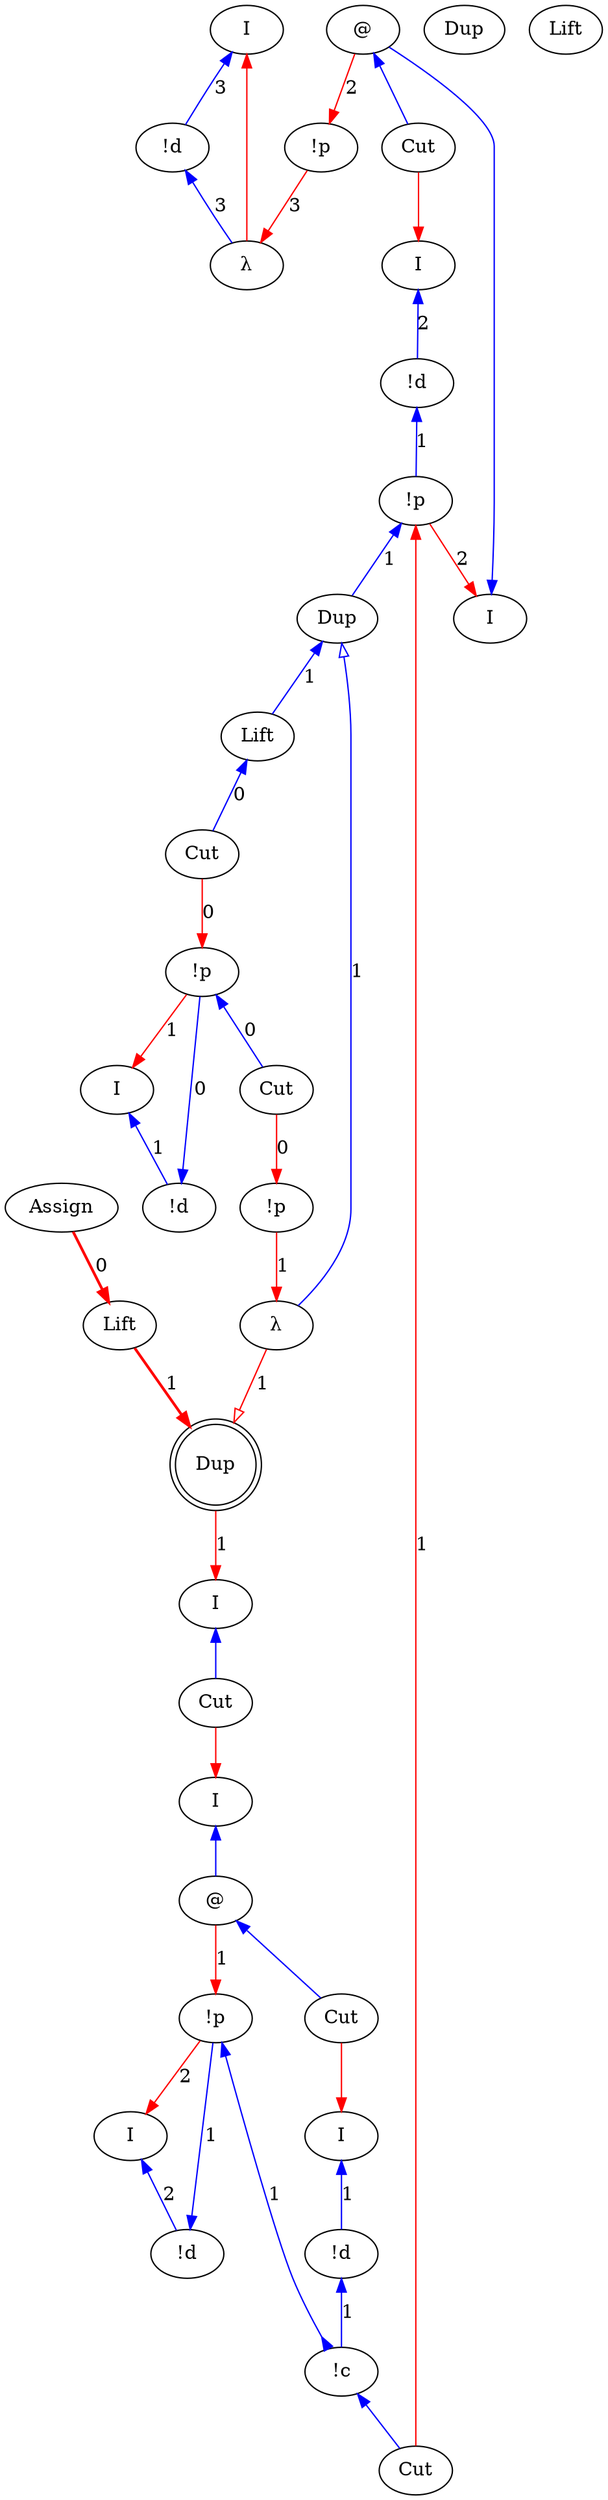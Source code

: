 digraph {
rankdir="TB"
"I0" [label="I"]
"!d1" [label="!d"]
"λ2" [label="λ"]
"!p3" [label="!p"]
"I4" [label="I"]
"@5" [label="@"]
"I6" [label="I"]
"!d7" [label="!d"]
"Cut8" [label="Cut"]
"!p9" [label="!p"]
"I10" [label="I"]
"I11" [label="I"]
"!d12" [label="!d"]
"!p13" [label="!p"]
"I14" [label="I"]
"@15" [label="@"]
"I16" [label="I"]
"!d17" [label="!d"]
"Cut18" [label="Cut"]
"!c19" [label="!c"]
"I20" [label="I"]
"!d21" [label="!d"]
"!p22" [label="!p"]
"Assign23" [label="Assign"]
"Cut24" [label="Cut"]
"Cut25" [label="Cut"]
"!p26" [label="!p"]
"Cut27" [label="Cut"]
"λ28" [label="λ"]
"Dup29" [label="Dup"]
"Dup30" [label="Dup"]
"Dup31" [label="Dup",shape=doublecircle]
"Lift32" [label="Lift"]
"Lift33" [label="Lift"]
"Lift34" [label="Lift"]
"Cut35" [label="Cut"]
"Dup30" -> "Lift33"[color=blue,weight=1,tooltip="h101",label="1",arrowtail=normal,arrowhead=none,dir=both]
"Dup30" -> "λ28"[color=blue,weight=1,tooltip="h105",label="1",arrowtail=onormal,arrowhead=none,dir=both]
"Lift33" -> "Cut35"[color=blue,weight=1,tooltip="h109",label="0",arrowtail=normal,arrowhead=none,dir=both]
"!p9" -> "Dup30"[color=blue,weight=1,tooltip="h34",label="1",arrowtail=normal,arrowhead=none,dir=both]
"!d7" -> "!p9"[color=blue,weight=1,tooltip="hf65",label="1",arrowtail=normal,arrowhead=none,dir=both]
"I6" -> "!d7"[color=blue,weight=1,tooltip="hret73",label="2",arrowtail=normal,arrowhead=none,dir=both]
"!d1" -> "λ2"[color=blue,weight=1,tooltip="i81",label="3",arrowtail=normal,arrowhead=none,dir=both]
"I0" -> "!d1"[color=blue,weight=1,tooltip="iret84",label="3",arrowtail=normal,arrowhead=none,dir=both]
"I14" -> "@15"[color=blue,weight=1,tooltip="lret53",arrowtail=normal,arrowhead=none,dir=both]
"I10" -> "Cut25"[color=blue,weight=1,tooltip="lret62",arrowtail=normal,arrowhead=none,dir=both]
"I4" -> "@5"[color=blue,weight=1,tooltip="lret75",arrowtail=normal,arrowhead=none,dir=both]
"@15" -> "Cut18"[color=blue,weight=1,tooltip="lval48",arrowtail=normal,arrowhead=none,dir=both]
"@5" -> "Cut8"[color=blue,weight=1,tooltip="lval70",arrowtail=normal,arrowhead=none,dir=both]
"Cut35" -> "!p22"[color=red,weight=2,tooltip="newrret18",label="0",arrowhead=normal,arrowtail=none,dir=both]
"@15" -> "!p13"[color=red,weight=2,tooltip="newrret52",label="1",arrowhead=normal,arrowtail=none,dir=both]
"Cut24" -> "!p9"[color=red,weight=2,tooltip="newrret61",label="1",arrowhead=normal,arrowtail=none,dir=both]
"@5" -> "!p3"[color=red,weight=2,tooltip="newrret74",label="2",arrowhead=normal,arrowtail=none,dir=both]
"Cut27" -> "!p26"[color=red,weight=2,tooltip="newrret94",label="0",arrowhead=normal,arrowtail=none,dir=both]
"!p22" -> "I20"[color=red,weight=2,tooltip="newrretf23",label="1",arrowhead=normal,arrowtail=none,dir=both]
"!p13" -> "I11"[color=red,weight=2,tooltip="newrretf57",label="2",arrowhead=normal,arrowtail=none,dir=both]
"!p9" -> "I4"[color=red,weight=2,tooltip="newrretf66",label="2",arrowhead=normal,arrowtail=none,dir=both]
"!p3" -> "λ2"[color=red,weight=2,tooltip="newrretf78",label="3",arrowhead=normal,arrowtail=none,dir=both]
"!p26" -> "λ28"[color=red,weight=2,tooltip="newrretf92",label="1",arrowhead=normal,arrowtail=none,dir=both]
"Lift34" -> "Dup31"[color=red,weight=2,tooltip="ret102",label="1",arrowhead=normal,arrowtail=none,penwidth=2,dir=both]
"λ28" -> "Dup31"[color=red,weight=2,tooltip="ret106",label="1",arrowhead=onormal,arrowtail=none,dir=both]
"Assign23" -> "Lift34"[color=red,weight=2,tooltip="ret110",label="0",arrowhead=normal,arrowtail=none,penwidth=2,dir=both]
"Dup31" -> "I10"[color=red,weight=2,tooltip="ret35",label="1",arrowhead=normal,arrowtail=none,dir=both]
"Cut25" -> "I14"[color=red,weight=2,tooltip="ret42",arrowhead=normal,arrowtail=none,dir=both]
"λ2" -> "I0"[color=red,weight=2,tooltip="ret82",arrowhead=normal,arrowtail=none,dir=both]
"Cut18" -> "I16"[color=red,weight=2,tooltip="rval49",arrowhead=normal,arrowtail=none,dir=both]
"Cut8" -> "I6"[color=red,weight=2,tooltip="rval71",arrowhead=normal,arrowtail=none,dir=both]
"!p22" -> "Cut27"[color=blue,weight=1,tooltip="xB10",label="0",arrowtail=normal,arrowhead=none,dir=both]
"!d21" -> "!p22"[color=blue,weight=1,tooltip="xBf22",label="0",arrowtail=normal,arrowhead=none,dir=both]
"I20" -> "!d21"[color=blue,weight=1,tooltip="xret26",label="1",arrowtail=normal,arrowhead=none,dir=both]
"!c19" -> "Cut24"[color=blue,weight=1,tooltip="y41",arrowtail=normal,arrowhead=none,dir=both]
"!d17" -> "!c19"[color=blue,weight=1,tooltip="yA43",label="1",arrowtail=normal,arrowhead=none,dir=both]
"!p13" -> "!c19"[color=blue,weight=1,tooltip="yB44",label="1",arrowtail=normal,arrowhead=inv,dir=both]
"!d12" -> "!p13"[color=blue,weight=1,tooltip="yBf56",label="1",arrowtail=normal,arrowhead=none,dir=both]
"I16" -> "!d17"[color=blue,weight=1,tooltip="yret51",label="1",arrowtail=normal,arrowhead=none,dir=both]
"I11" -> "!d12"[color=blue,weight=1,tooltip="yret60",label="2",arrowtail=normal,arrowhead=none,dir=both]
}
